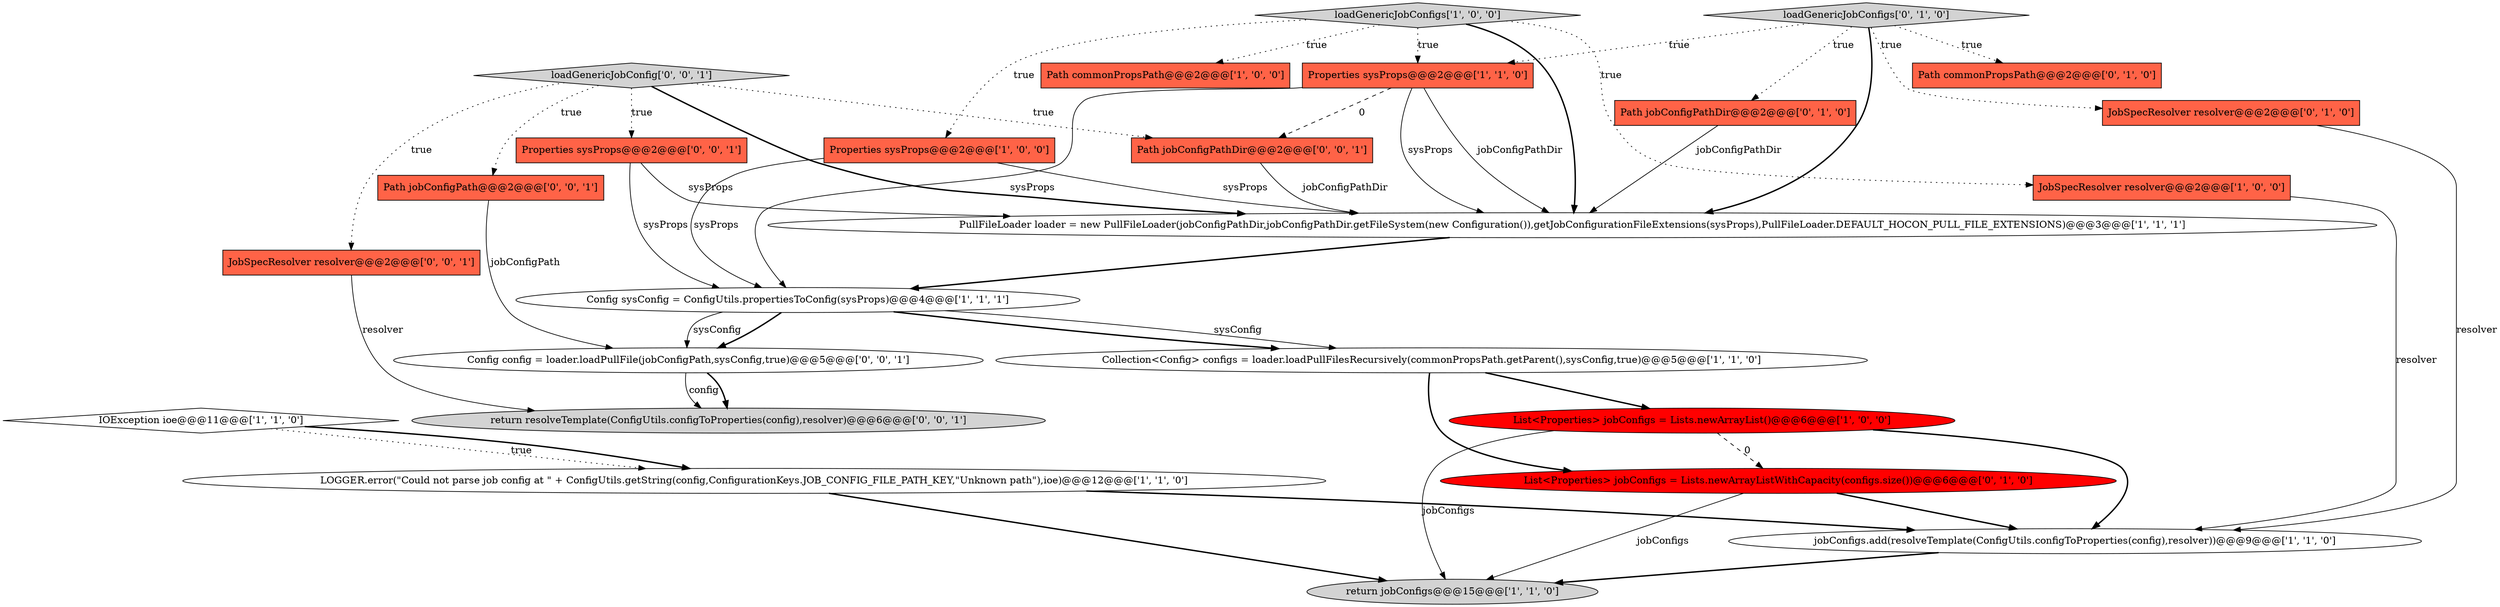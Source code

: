 digraph {
17 [style = filled, label = "List<Properties> jobConfigs = Lists.newArrayListWithCapacity(configs.size())@@@6@@@['0', '1', '0']", fillcolor = red, shape = ellipse image = "AAA1AAABBB2BBB"];
22 [style = filled, label = "return resolveTemplate(ConfigUtils.configToProperties(config),resolver)@@@6@@@['0', '0', '1']", fillcolor = lightgray, shape = ellipse image = "AAA0AAABBB3BBB"];
15 [style = filled, label = "Path commonPropsPath@@@2@@@['0', '1', '0']", fillcolor = tomato, shape = box image = "AAA0AAABBB2BBB"];
18 [style = filled, label = "loadGenericJobConfig['0', '0', '1']", fillcolor = lightgray, shape = diamond image = "AAA0AAABBB3BBB"];
20 [style = filled, label = "Properties sysProps@@@2@@@['0', '0', '1']", fillcolor = tomato, shape = box image = "AAA0AAABBB3BBB"];
14 [style = filled, label = "JobSpecResolver resolver@@@2@@@['0', '1', '0']", fillcolor = tomato, shape = box image = "AAA0AAABBB2BBB"];
9 [style = filled, label = "PullFileLoader loader = new PullFileLoader(jobConfigPathDir,jobConfigPathDir.getFileSystem(new Configuration()),getJobConfigurationFileExtensions(sysProps),PullFileLoader.DEFAULT_HOCON_PULL_FILE_EXTENSIONS)@@@3@@@['1', '1', '1']", fillcolor = white, shape = ellipse image = "AAA0AAABBB1BBB"];
10 [style = filled, label = "Collection<Config> configs = loader.loadPullFilesRecursively(commonPropsPath.getParent(),sysConfig,true)@@@5@@@['1', '1', '0']", fillcolor = white, shape = ellipse image = "AAA0AAABBB1BBB"];
23 [style = filled, label = "Config config = loader.loadPullFile(jobConfigPath,sysConfig,true)@@@5@@@['0', '0', '1']", fillcolor = white, shape = ellipse image = "AAA0AAABBB3BBB"];
24 [style = filled, label = "Path jobConfigPathDir@@@2@@@['0', '0', '1']", fillcolor = tomato, shape = box image = "AAA0AAABBB3BBB"];
21 [style = filled, label = "JobSpecResolver resolver@@@2@@@['0', '0', '1']", fillcolor = tomato, shape = box image = "AAA0AAABBB3BBB"];
12 [style = filled, label = "Properties sysProps@@@2@@@['1', '1', '0']", fillcolor = tomato, shape = box image = "AAA0AAABBB1BBB"];
11 [style = filled, label = "JobSpecResolver resolver@@@2@@@['1', '0', '0']", fillcolor = tomato, shape = box image = "AAA0AAABBB1BBB"];
5 [style = filled, label = "return jobConfigs@@@15@@@['1', '1', '0']", fillcolor = lightgray, shape = ellipse image = "AAA0AAABBB1BBB"];
1 [style = filled, label = "loadGenericJobConfigs['1', '0', '0']", fillcolor = lightgray, shape = diamond image = "AAA0AAABBB1BBB"];
0 [style = filled, label = "List<Properties> jobConfigs = Lists.newArrayList()@@@6@@@['1', '0', '0']", fillcolor = red, shape = ellipse image = "AAA1AAABBB1BBB"];
2 [style = filled, label = "LOGGER.error(\"Could not parse job config at \" + ConfigUtils.getString(config,ConfigurationKeys.JOB_CONFIG_FILE_PATH_KEY,\"Unknown path\"),ioe)@@@12@@@['1', '1', '0']", fillcolor = white, shape = ellipse image = "AAA0AAABBB1BBB"];
13 [style = filled, label = "Path jobConfigPathDir@@@2@@@['0', '1', '0']", fillcolor = tomato, shape = box image = "AAA0AAABBB2BBB"];
6 [style = filled, label = "Config sysConfig = ConfigUtils.propertiesToConfig(sysProps)@@@4@@@['1', '1', '1']", fillcolor = white, shape = ellipse image = "AAA0AAABBB1BBB"];
8 [style = filled, label = "Properties sysProps@@@2@@@['1', '0', '0']", fillcolor = tomato, shape = box image = "AAA0AAABBB1BBB"];
7 [style = filled, label = "IOException ioe@@@11@@@['1', '1', '0']", fillcolor = white, shape = diamond image = "AAA0AAABBB1BBB"];
4 [style = filled, label = "Path commonPropsPath@@@2@@@['1', '0', '0']", fillcolor = tomato, shape = box image = "AAA0AAABBB1BBB"];
19 [style = filled, label = "Path jobConfigPath@@@2@@@['0', '0', '1']", fillcolor = tomato, shape = box image = "AAA0AAABBB3BBB"];
16 [style = filled, label = "loadGenericJobConfigs['0', '1', '0']", fillcolor = lightgray, shape = diamond image = "AAA0AAABBB2BBB"];
3 [style = filled, label = "jobConfigs.add(resolveTemplate(ConfigUtils.configToProperties(config),resolver))@@@9@@@['1', '1', '0']", fillcolor = white, shape = ellipse image = "AAA0AAABBB1BBB"];
0->3 [style = bold, label=""];
7->2 [style = dotted, label="true"];
12->9 [style = solid, label="jobConfigPathDir"];
16->12 [style = dotted, label="true"];
24->9 [style = solid, label="jobConfigPathDir"];
23->22 [style = solid, label="config"];
16->13 [style = dotted, label="true"];
6->23 [style = bold, label=""];
8->6 [style = solid, label="sysProps"];
2->3 [style = bold, label=""];
1->11 [style = dotted, label="true"];
18->24 [style = dotted, label="true"];
21->22 [style = solid, label="resolver"];
6->10 [style = solid, label="sysConfig"];
20->9 [style = solid, label="sysProps"];
18->19 [style = dotted, label="true"];
18->21 [style = dotted, label="true"];
10->17 [style = bold, label=""];
1->4 [style = dotted, label="true"];
19->23 [style = solid, label="jobConfigPath"];
18->20 [style = dotted, label="true"];
0->17 [style = dashed, label="0"];
1->9 [style = bold, label=""];
9->6 [style = bold, label=""];
3->5 [style = bold, label=""];
23->22 [style = bold, label=""];
7->2 [style = bold, label=""];
6->10 [style = bold, label=""];
12->24 [style = dashed, label="0"];
10->0 [style = bold, label=""];
1->12 [style = dotted, label="true"];
16->14 [style = dotted, label="true"];
12->6 [style = solid, label="sysProps"];
18->9 [style = bold, label=""];
20->6 [style = solid, label="sysProps"];
17->3 [style = bold, label=""];
1->8 [style = dotted, label="true"];
17->5 [style = solid, label="jobConfigs"];
11->3 [style = solid, label="resolver"];
8->9 [style = solid, label="sysProps"];
14->3 [style = solid, label="resolver"];
0->5 [style = solid, label="jobConfigs"];
6->23 [style = solid, label="sysConfig"];
16->9 [style = bold, label=""];
12->9 [style = solid, label="sysProps"];
2->5 [style = bold, label=""];
16->15 [style = dotted, label="true"];
13->9 [style = solid, label="jobConfigPathDir"];
}
